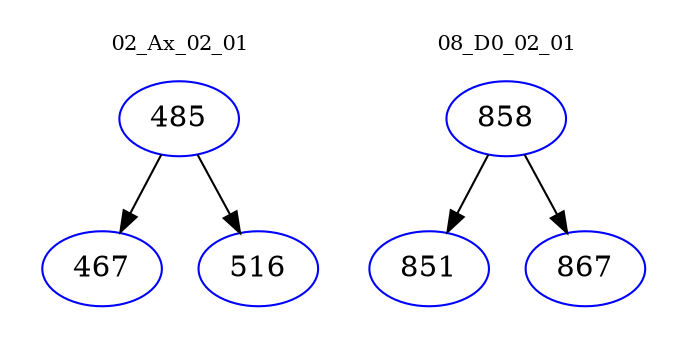 digraph{
subgraph cluster_0 {
color = white
label = "02_Ax_02_01";
fontsize=10;
T0_485 [label="485", color="blue"]
T0_485 -> T0_467 [color="black"]
T0_467 [label="467", color="blue"]
T0_485 -> T0_516 [color="black"]
T0_516 [label="516", color="blue"]
}
subgraph cluster_1 {
color = white
label = "08_D0_02_01";
fontsize=10;
T1_858 [label="858", color="blue"]
T1_858 -> T1_851 [color="black"]
T1_851 [label="851", color="blue"]
T1_858 -> T1_867 [color="black"]
T1_867 [label="867", color="blue"]
}
}
